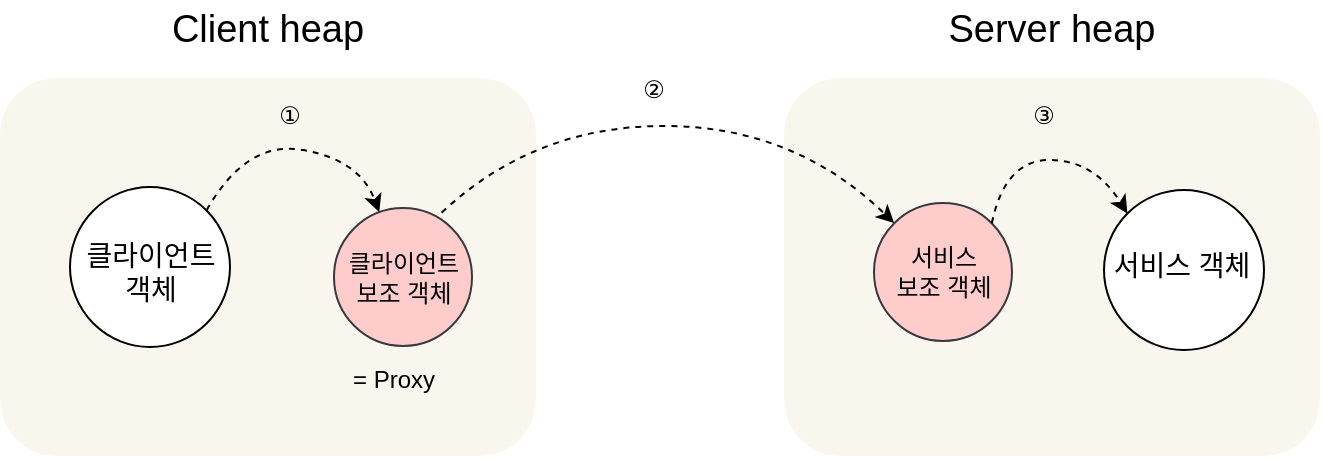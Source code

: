 <mxfile version="19.0.3" type="github">
  <diagram id="i8zhlsrR-wtEDuSeV49l" name="Page-1">
    <mxGraphModel dx="865" dy="456" grid="0" gridSize="10" guides="1" tooltips="1" connect="1" arrows="1" fold="1" page="1" pageScale="1" pageWidth="2339" pageHeight="3300" math="0" shadow="0">
      <root>
        <mxCell id="0" />
        <mxCell id="1" parent="0" />
        <mxCell id="fw4QjgiYjNa6LBBgIXgP-1" value="" style="rounded=1;whiteSpace=wrap;html=1;strokeColor=none;fillColor=#f9f7ed;" vertex="1" parent="1">
          <mxGeometry x="203" y="176" width="268" height="189" as="geometry" />
        </mxCell>
        <mxCell id="fw4QjgiYjNa6LBBgIXgP-2" value="" style="rounded=1;whiteSpace=wrap;html=1;fillColor=#f9f7ed;strokeColor=none;" vertex="1" parent="1">
          <mxGeometry x="595" y="176" width="268" height="189" as="geometry" />
        </mxCell>
        <mxCell id="fw4QjgiYjNa6LBBgIXgP-3" value="" style="ellipse;whiteSpace=wrap;html=1;aspect=fixed;" vertex="1" parent="1">
          <mxGeometry x="238" y="230.5" width="80" height="80" as="geometry" />
        </mxCell>
        <mxCell id="fw4QjgiYjNa6LBBgIXgP-4" value="" style="ellipse;whiteSpace=wrap;html=1;aspect=fixed;fillColor=#ffcccc;strokeColor=#36393d;" vertex="1" parent="1">
          <mxGeometry x="370" y="241" width="69" height="69" as="geometry" />
        </mxCell>
        <mxCell id="fw4QjgiYjNa6LBBgIXgP-5" value="" style="ellipse;whiteSpace=wrap;html=1;aspect=fixed;" vertex="1" parent="1">
          <mxGeometry x="755" y="232" width="80" height="80" as="geometry" />
        </mxCell>
        <mxCell id="fw4QjgiYjNa6LBBgIXgP-6" value="" style="curved=1;endArrow=classic;html=1;rounded=0;exitX=1;exitY=0;exitDx=0;exitDy=0;dashed=1;" edge="1" parent="1" source="fw4QjgiYjNa6LBBgIXgP-3" target="fw4QjgiYjNa6LBBgIXgP-4">
          <mxGeometry width="50" height="50" relative="1" as="geometry">
            <mxPoint x="503" y="307" as="sourcePoint" />
            <mxPoint x="553" y="257" as="targetPoint" />
            <Array as="points">
              <mxPoint x="326" y="207" />
              <mxPoint x="383" y="217" />
            </Array>
          </mxGeometry>
        </mxCell>
        <mxCell id="fw4QjgiYjNa6LBBgIXgP-7" value="" style="curved=1;endArrow=classic;html=1;rounded=0;exitX=0.78;exitY=0.034;exitDx=0;exitDy=0;dashed=1;entryX=0;entryY=0;entryDx=0;entryDy=0;exitPerimeter=0;" edge="1" parent="1" target="fw4QjgiYjNa6LBBgIXgP-13" source="fw4QjgiYjNa6LBBgIXgP-4">
          <mxGeometry width="50" height="50" relative="1" as="geometry">
            <mxPoint x="429.004" y="253.216" as="sourcePoint" />
            <mxPoint x="621.75" y="261.25" as="targetPoint" />
            <Array as="points">
              <mxPoint x="470" y="200" />
              <mxPoint x="600" y="200" />
            </Array>
          </mxGeometry>
        </mxCell>
        <mxCell id="fw4QjgiYjNa6LBBgIXgP-8" value="Client heap" style="text;html=1;strokeColor=none;fillColor=none;align=center;verticalAlign=middle;whiteSpace=wrap;rounded=0;fontSize=19;" vertex="1" parent="1">
          <mxGeometry x="222" y="137" width="230" height="30" as="geometry" />
        </mxCell>
        <mxCell id="fw4QjgiYjNa6LBBgIXgP-9" value="Server heap" style="text;html=1;strokeColor=none;fillColor=none;align=center;verticalAlign=middle;whiteSpace=wrap;rounded=0;fontSize=19;" vertex="1" parent="1">
          <mxGeometry x="634" y="137" width="190" height="30" as="geometry" />
        </mxCell>
        <mxCell id="fw4QjgiYjNa6LBBgIXgP-10" value="클라이언트 보조 객체" style="text;html=1;strokeColor=none;fillColor=none;align=center;verticalAlign=middle;whiteSpace=wrap;rounded=0;fontSize=12;" vertex="1" parent="1">
          <mxGeometry x="371.75" y="260.75" width="65.5" height="29.5" as="geometry" />
        </mxCell>
        <mxCell id="fw4QjgiYjNa6LBBgIXgP-11" value="클라이언트 객체" style="text;html=1;strokeColor=none;fillColor=none;align=center;verticalAlign=middle;whiteSpace=wrap;rounded=0;fontSize=14;" vertex="1" parent="1">
          <mxGeometry x="240.5" y="258" width="75" height="30" as="geometry" />
        </mxCell>
        <mxCell id="fw4QjgiYjNa6LBBgIXgP-12" value="서비스 객체" style="text;html=1;strokeColor=none;fillColor=none;align=center;verticalAlign=middle;whiteSpace=wrap;rounded=0;fontSize=14;" vertex="1" parent="1">
          <mxGeometry x="755" y="259" width="77.5" height="21" as="geometry" />
        </mxCell>
        <mxCell id="fw4QjgiYjNa6LBBgIXgP-13" value="" style="ellipse;whiteSpace=wrap;html=1;aspect=fixed;fillColor=#ffcccc;strokeColor=#36393d;" vertex="1" parent="1">
          <mxGeometry x="640" y="238.5" width="69" height="69" as="geometry" />
        </mxCell>
        <mxCell id="fw4QjgiYjNa6LBBgIXgP-15" value="서비스&lt;br&gt;보조 객체" style="text;html=1;strokeColor=none;fillColor=none;align=center;verticalAlign=middle;whiteSpace=wrap;rounded=0;fontSize=12;" vertex="1" parent="1">
          <mxGeometry x="641.75" y="258.25" width="65.5" height="29.5" as="geometry" />
        </mxCell>
        <mxCell id="fw4QjgiYjNa6LBBgIXgP-16" value="" style="curved=1;endArrow=classic;html=1;rounded=0;exitX=1;exitY=0;exitDx=0;exitDy=0;dashed=1;entryX=0;entryY=0;entryDx=0;entryDy=0;" edge="1" parent="1" source="fw4QjgiYjNa6LBBgIXgP-13" target="fw4QjgiYjNa6LBBgIXgP-5">
          <mxGeometry width="50" height="50" relative="1" as="geometry">
            <mxPoint x="685.764" y="252.216" as="sourcePoint" />
            <mxPoint x="772.235" y="253.061" as="targetPoint" />
            <Array as="points">
              <mxPoint x="705.48" y="217" />
              <mxPoint x="750" y="217" />
            </Array>
          </mxGeometry>
        </mxCell>
        <mxCell id="fw4QjgiYjNa6LBBgIXgP-18" value="= Proxy" style="text;html=1;strokeColor=none;fillColor=none;align=center;verticalAlign=middle;whiteSpace=wrap;rounded=0;fontSize=12;" vertex="1" parent="1">
          <mxGeometry x="370" y="312" width="60" height="30" as="geometry" />
        </mxCell>
        <mxCell id="fw4QjgiYjNa6LBBgIXgP-21" value="①&lt;span style=&quot;color: rgba(0, 0, 0, 0); font-family: monospace; font-size: 0px; text-align: start;&quot;&gt;%3CmxGraphModel%3E%3Croot%3E%3CmxCell%20id%3D%220%22%2F%3E%3CmxCell%20id%3D%221%22%20parent%3D%220%22%2F%3E%3CmxCell%20id%3D%222%22%20value%3D%22%22%20style%3D%22curved%3D1%3BendArrow%3Dclassic%3Bhtml%3D1%3Brounded%3D0%3BexitX%3D1%3BexitY%3D0%3BexitDx%3D0%3BexitDy%3D0%3Bdashed%3D1%3B%22%20edge%3D%221%22%20parent%3D%221%22%3E%3CmxGeometry%20width%3D%2250%22%20height%3D%2250%22%20relative%3D%221%22%20as%3D%22geometry%22%3E%3CmxPoint%20x%3D%22306.284%22%20y%3D%22242.216%22%20as%3D%22sourcePoint%22%2F%3E%3CmxPoint%20x%3D%22392.755%22%20y%3D%22243.061%22%20as%3D%22targetPoint%22%2F%3E%3CArray%20as%3D%22points%22%3E%3CmxPoint%20x%3D%22326%22%20y%3D%22207%22%2F%3E%3CmxPoint%20x%3D%22383%22%20y%3D%22217%22%2F%3E%3C%2FArray%3E%3C%2FmxGeometry%3E%3C%2FmxCell%3E%3C%2Froot%3E%3C%2FmxGraphModel%3E&lt;/span&gt;" style="text;html=1;strokeColor=none;fillColor=none;align=center;verticalAlign=middle;whiteSpace=wrap;rounded=0;fontSize=12;" vertex="1" parent="1">
          <mxGeometry x="318" y="180" width="60" height="30" as="geometry" />
        </mxCell>
        <mxCell id="fw4QjgiYjNa6LBBgIXgP-22" value="②&lt;span style=&quot;color: rgba(0, 0, 0, 0); font-family: monospace; font-size: 0px; text-align: start;&quot;&gt;%3CmxGraphModel%3E%3Croot%3E%3CmxCell%20id%3D%220%22%2F%3E%3CmxCell%20id%3D%221%22%20parent%3D%220%22%2F%3E%3CmxCell%20id%3D%222%22%20value%3D%22%22%20style%3D%22curved%3D1%3BendArrow%3Dclassic%3Bhtml%3D1%3Brounded%3D0%3BexitX%3D1%3BexitY%3D0%3BexitDx%3D0%3BexitDy%3D0%3Bdashed%3D1%3B%22%20edge%3D%221%22%20parent%3D%221%22%3E%3CmxGeometry%20width%3D%2250%22%20height%3D%2250%22%20relative%3D%221%22%20as%3D%22geometry%22%3E%3CmxPoint%20x%3D%22306.284%22%20y%3D%22242.216%22%20as%3D%22sourcePoint%22%2F%3E%3CmxPoint%20x%3D%22392.755%22%20y%3D%22243.061%22%20as%3D%22targetPoint%22%2F%3E%3CArray%20as%3D%22points%22%3E%3CmxPoint%20x%3D%22326%22%20y%3D%22207%22%2F%3E%3CmxPoint%20x%3D%22383%22%20y%3D%22217%22%2F%3E%3C%2FArray%3E%3C%2FmxGeometry%3E%3C%2FmxCell%3E%3C%2Froot%3E%3C%2FmxGraphModel%&lt;/span&gt;" style="text;html=1;strokeColor=none;fillColor=none;align=center;verticalAlign=middle;whiteSpace=wrap;rounded=0;fontSize=12;" vertex="1" parent="1">
          <mxGeometry x="500" y="167" width="60" height="30" as="geometry" />
        </mxCell>
        <mxCell id="fw4QjgiYjNa6LBBgIXgP-23" value="③&lt;span style=&quot;color: rgba(0, 0, 0, 0); font-family: monospace; font-size: 0px; text-align: start;&quot;&gt;%3CmxGraphModel%3E%3Croot%3E%3CmxCell%20id%3D%220%22%2F%3E%3CmxCell%20id%3D%221%22%20parent%3D%220%22%2F%3E%3CmxCell%20id%3D%222%22%20value%3D%22%22%20style%3D%22curved%3D1%3BendArrow%3Dclassic%3Bhtml%3D1%3Brounded%3D0%3BexitX%3D1%3BexitY%3D0%3BexitDx%3D0%3BexitDy%3D0%3Bdashed%3D1%3B%22%20edge%3D%221%22%20parent%3D%221%22%3E%3CmxGeometry%20width%3D%2250%22%20height%3D%2250%22%20relative%3D%221%22%20as%3D%22geometry%22%3E%3CmxPoint%20x%3D%22306.284%22%20y%3D%22242.216%22%20as%3D%22sourcePoint%22%2F%3E%3CmxPoint%20x%3D%22392.755%22%20y%3D%22243.061%22%20as%3D%22targetPoint%22%2F%3E%3CArray%20as%3D%22points%22%3E%3CmxPoint%20x%3D%22326%22%20y%3D%22207%22%2F%3E%3CmxPoint%20x%3D%22383%22%20y%3D%22217%22%2F%3E%3C%2FArray%3E%3C%2FmxGeometry%3E%3C%2FmxCell%3E%3C%2Froot%3E%3C%2FmxGraphModel%3E&lt;/span&gt;" style="text;html=1;strokeColor=none;fillColor=none;align=center;verticalAlign=middle;whiteSpace=wrap;rounded=0;fontSize=12;" vertex="1" parent="1">
          <mxGeometry x="695" y="180" width="60" height="30" as="geometry" />
        </mxCell>
      </root>
    </mxGraphModel>
  </diagram>
</mxfile>
